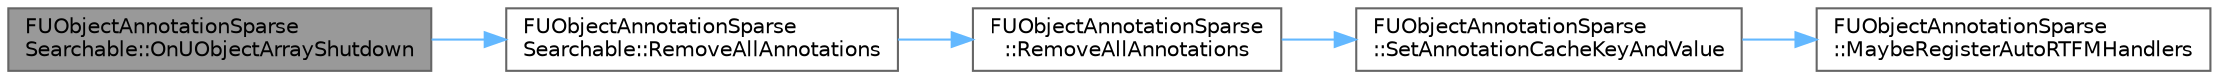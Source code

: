 digraph "FUObjectAnnotationSparseSearchable::OnUObjectArrayShutdown"
{
 // INTERACTIVE_SVG=YES
 // LATEX_PDF_SIZE
  bgcolor="transparent";
  edge [fontname=Helvetica,fontsize=10,labelfontname=Helvetica,labelfontsize=10];
  node [fontname=Helvetica,fontsize=10,shape=box,height=0.2,width=0.4];
  rankdir="LR";
  Node1 [id="Node000001",label="FUObjectAnnotationSparse\lSearchable::OnUObjectArrayShutdown",height=0.2,width=0.4,color="gray40", fillcolor="grey60", style="filled", fontcolor="black",tooltip="Called when UObject Array is being shut down, this is where all listeners should be removed from it."];
  Node1 -> Node2 [id="edge1_Node000001_Node000002",color="steelblue1",style="solid",tooltip=" "];
  Node2 [id="Node000002",label="FUObjectAnnotationSparse\lSearchable::RemoveAllAnnotations",height=0.2,width=0.4,color="grey40", fillcolor="white", style="filled",URL="$de/d0d/classFUObjectAnnotationSparseSearchable.html#a375cf2295f24aa48e0fc1a00db22e981",tooltip="Removes all annotation from the annotation list."];
  Node2 -> Node3 [id="edge2_Node000002_Node000003",color="steelblue1",style="solid",tooltip=" "];
  Node3 [id="Node000003",label="FUObjectAnnotationSparse\l::RemoveAllAnnotations",height=0.2,width=0.4,color="grey40", fillcolor="white", style="filled",URL="$d3/d28/classFUObjectAnnotationSparse.html#a5016a12e2aac0cb4338e605de72cb6c6",tooltip="Removes all annotation from the annotation list."];
  Node3 -> Node4 [id="edge3_Node000003_Node000004",color="steelblue1",style="solid",tooltip=" "];
  Node4 [id="Node000004",label="FUObjectAnnotationSparse\l::SetAnnotationCacheKeyAndValue",height=0.2,width=0.4,color="grey40", fillcolor="white", style="filled",URL="$d3/d28/classFUObjectAnnotationSparse.html#afb7677bea5d011712a15f515d0ec86fb",tooltip=" "];
  Node4 -> Node5 [id="edge4_Node000004_Node000005",color="steelblue1",style="solid",tooltip=" "];
  Node5 [id="Node000005",label="FUObjectAnnotationSparse\l::MaybeRegisterAutoRTFMHandlers",height=0.2,width=0.4,color="grey40", fillcolor="white", style="filled",URL="$d3/d28/classFUObjectAnnotationSparse.html#a0022e0218eda7b092881626dd52de209",tooltip=" "];
}
